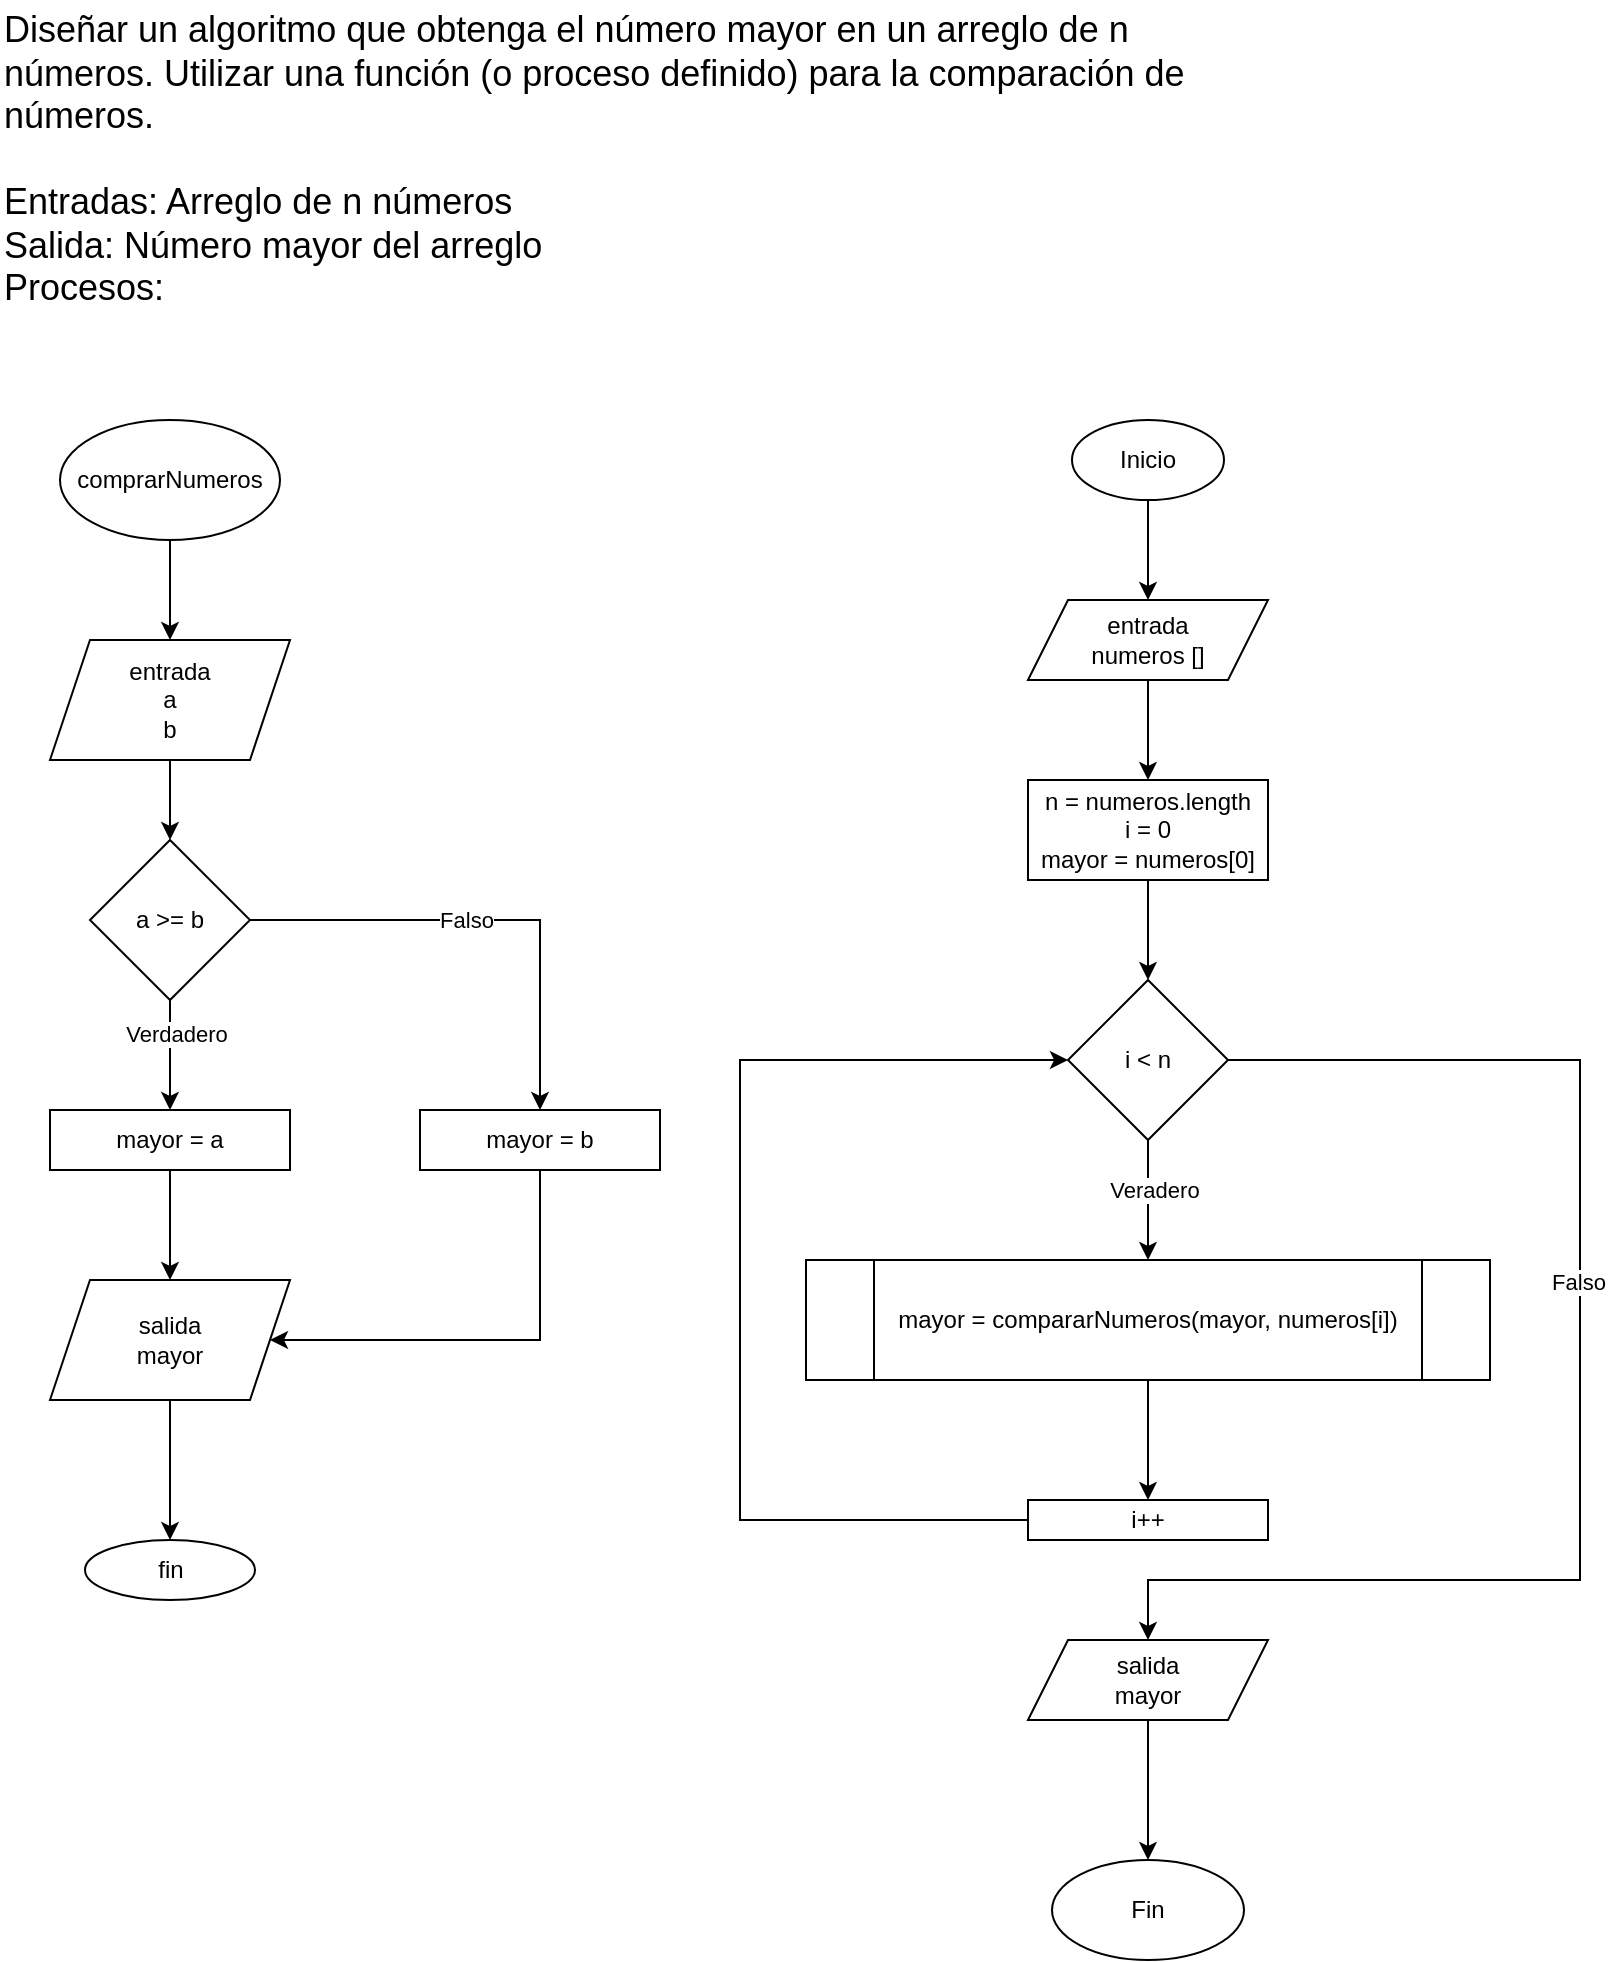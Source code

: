 <mxfile version="23.0.0" type="device">
  <diagram id="C5RBs43oDa-KdzZeNtuy" name="Page-1">
    <mxGraphModel dx="668" dy="379" grid="1" gridSize="10" guides="1" tooltips="1" connect="1" arrows="1" fold="1" page="1" pageScale="1" pageWidth="827" pageHeight="1169" math="0" shadow="0">
      <root>
        <mxCell id="WIyWlLk6GJQsqaUBKTNV-0" />
        <mxCell id="WIyWlLk6GJQsqaUBKTNV-1" parent="WIyWlLk6GJQsqaUBKTNV-0" />
        <mxCell id="QlWLT2auW_3UtxBJVVCV-0" value="Diseñar un algoritmo que obtenga el número mayor en un arreglo de n números. Utilizar una función (o proceso definido) para la comparación de números.&lt;br&gt;&lt;br&gt;Entradas: Arreglo de n números&lt;br&gt;Salida: Número mayor del arreglo&lt;br&gt;Procesos:&amp;nbsp;" style="text;html=1;strokeColor=none;fillColor=none;align=left;verticalAlign=middle;whiteSpace=wrap;rounded=0;fontSize=18;" vertex="1" parent="WIyWlLk6GJQsqaUBKTNV-1">
          <mxGeometry x="20" width="630" height="160" as="geometry" />
        </mxCell>
        <mxCell id="QlWLT2auW_3UtxBJVVCV-1" value="comprarNumeros" style="ellipse;whiteSpace=wrap;html=1;" vertex="1" parent="WIyWlLk6GJQsqaUBKTNV-1">
          <mxGeometry x="50" y="210" width="110" height="60" as="geometry" />
        </mxCell>
        <mxCell id="QlWLT2auW_3UtxBJVVCV-2" value="entrada&lt;br&gt;a&lt;br&gt;b" style="shape=parallelogram;perimeter=parallelogramPerimeter;whiteSpace=wrap;html=1;fixedSize=1;" vertex="1" parent="WIyWlLk6GJQsqaUBKTNV-1">
          <mxGeometry x="45" y="320" width="120" height="60" as="geometry" />
        </mxCell>
        <mxCell id="QlWLT2auW_3UtxBJVVCV-3" value="a &amp;gt;= b" style="rhombus;whiteSpace=wrap;html=1;" vertex="1" parent="WIyWlLk6GJQsqaUBKTNV-1">
          <mxGeometry x="65" y="420" width="80" height="80" as="geometry" />
        </mxCell>
        <mxCell id="QlWLT2auW_3UtxBJVVCV-4" value="mayor = a" style="rounded=0;whiteSpace=wrap;html=1;" vertex="1" parent="WIyWlLk6GJQsqaUBKTNV-1">
          <mxGeometry x="45" y="555" width="120" height="30" as="geometry" />
        </mxCell>
        <mxCell id="QlWLT2auW_3UtxBJVVCV-5" value="mayor = b" style="rounded=0;whiteSpace=wrap;html=1;" vertex="1" parent="WIyWlLk6GJQsqaUBKTNV-1">
          <mxGeometry x="230" y="555" width="120" height="30" as="geometry" />
        </mxCell>
        <mxCell id="QlWLT2auW_3UtxBJVVCV-6" value="salida&lt;br&gt;mayor" style="shape=parallelogram;perimeter=parallelogramPerimeter;whiteSpace=wrap;html=1;fixedSize=1;" vertex="1" parent="WIyWlLk6GJQsqaUBKTNV-1">
          <mxGeometry x="45" y="640" width="120" height="60" as="geometry" />
        </mxCell>
        <mxCell id="QlWLT2auW_3UtxBJVVCV-7" value="fin" style="ellipse;whiteSpace=wrap;html=1;" vertex="1" parent="WIyWlLk6GJQsqaUBKTNV-1">
          <mxGeometry x="62.5" y="770" width="85" height="30" as="geometry" />
        </mxCell>
        <mxCell id="QlWLT2auW_3UtxBJVVCV-8" value="" style="endArrow=classic;html=1;rounded=0;exitX=0.5;exitY=1;exitDx=0;exitDy=0;entryX=0.5;entryY=0;entryDx=0;entryDy=0;" edge="1" parent="WIyWlLk6GJQsqaUBKTNV-1" source="QlWLT2auW_3UtxBJVVCV-1" target="QlWLT2auW_3UtxBJVVCV-2">
          <mxGeometry width="50" height="50" relative="1" as="geometry">
            <mxPoint x="390" y="550" as="sourcePoint" />
            <mxPoint x="440" y="500" as="targetPoint" />
          </mxGeometry>
        </mxCell>
        <mxCell id="QlWLT2auW_3UtxBJVVCV-9" value="" style="endArrow=classic;html=1;rounded=0;exitX=0.5;exitY=1;exitDx=0;exitDy=0;entryX=0.5;entryY=0;entryDx=0;entryDy=0;" edge="1" parent="WIyWlLk6GJQsqaUBKTNV-1" source="QlWLT2auW_3UtxBJVVCV-2" target="QlWLT2auW_3UtxBJVVCV-3">
          <mxGeometry width="50" height="50" relative="1" as="geometry">
            <mxPoint x="390" y="550" as="sourcePoint" />
            <mxPoint x="440" y="500" as="targetPoint" />
          </mxGeometry>
        </mxCell>
        <mxCell id="QlWLT2auW_3UtxBJVVCV-10" value="" style="endArrow=classic;html=1;rounded=0;exitX=0.5;exitY=1;exitDx=0;exitDy=0;entryX=0.5;entryY=0;entryDx=0;entryDy=0;" edge="1" parent="WIyWlLk6GJQsqaUBKTNV-1" source="QlWLT2auW_3UtxBJVVCV-3" target="QlWLT2auW_3UtxBJVVCV-4">
          <mxGeometry width="50" height="50" relative="1" as="geometry">
            <mxPoint x="390" y="550" as="sourcePoint" />
            <mxPoint x="440" y="500" as="targetPoint" />
          </mxGeometry>
        </mxCell>
        <mxCell id="QlWLT2auW_3UtxBJVVCV-17" value="Verdadero" style="edgeLabel;html=1;align=center;verticalAlign=middle;resizable=0;points=[];" vertex="1" connectable="0" parent="QlWLT2auW_3UtxBJVVCV-10">
          <mxGeometry x="-0.382" y="3" relative="1" as="geometry">
            <mxPoint as="offset" />
          </mxGeometry>
        </mxCell>
        <mxCell id="QlWLT2auW_3UtxBJVVCV-11" value="" style="endArrow=classic;html=1;rounded=0;exitX=1;exitY=0.5;exitDx=0;exitDy=0;entryX=0.5;entryY=0;entryDx=0;entryDy=0;edgeStyle=orthogonalEdgeStyle;" edge="1" parent="WIyWlLk6GJQsqaUBKTNV-1" source="QlWLT2auW_3UtxBJVVCV-3" target="QlWLT2auW_3UtxBJVVCV-5">
          <mxGeometry width="50" height="50" relative="1" as="geometry">
            <mxPoint x="390" y="550" as="sourcePoint" />
            <mxPoint x="440" y="500" as="targetPoint" />
          </mxGeometry>
        </mxCell>
        <mxCell id="QlWLT2auW_3UtxBJVVCV-16" value="Falso" style="edgeLabel;html=1;align=center;verticalAlign=middle;resizable=0;points=[];" vertex="1" connectable="0" parent="QlWLT2auW_3UtxBJVVCV-11">
          <mxGeometry x="-0.1" y="-4" relative="1" as="geometry">
            <mxPoint y="-4" as="offset" />
          </mxGeometry>
        </mxCell>
        <mxCell id="QlWLT2auW_3UtxBJVVCV-12" value="" style="endArrow=classic;html=1;rounded=0;exitX=0.5;exitY=1;exitDx=0;exitDy=0;entryX=0.5;entryY=0;entryDx=0;entryDy=0;" edge="1" parent="WIyWlLk6GJQsqaUBKTNV-1" source="QlWLT2auW_3UtxBJVVCV-4" target="QlWLT2auW_3UtxBJVVCV-6">
          <mxGeometry width="50" height="50" relative="1" as="geometry">
            <mxPoint x="390" y="550" as="sourcePoint" />
            <mxPoint x="440" y="500" as="targetPoint" />
          </mxGeometry>
        </mxCell>
        <mxCell id="QlWLT2auW_3UtxBJVVCV-13" value="" style="endArrow=classic;html=1;rounded=0;exitX=0.5;exitY=1;exitDx=0;exitDy=0;entryX=0.5;entryY=0;entryDx=0;entryDy=0;" edge="1" parent="WIyWlLk6GJQsqaUBKTNV-1" source="QlWLT2auW_3UtxBJVVCV-6" target="QlWLT2auW_3UtxBJVVCV-7">
          <mxGeometry width="50" height="50" relative="1" as="geometry">
            <mxPoint x="390" y="550" as="sourcePoint" />
            <mxPoint x="440" y="500" as="targetPoint" />
          </mxGeometry>
        </mxCell>
        <mxCell id="QlWLT2auW_3UtxBJVVCV-14" value="" style="endArrow=classic;html=1;rounded=0;exitX=0.5;exitY=1;exitDx=0;exitDy=0;entryX=1;entryY=0.5;entryDx=0;entryDy=0;edgeStyle=orthogonalEdgeStyle;" edge="1" parent="WIyWlLk6GJQsqaUBKTNV-1" source="QlWLT2auW_3UtxBJVVCV-5" target="QlWLT2auW_3UtxBJVVCV-6">
          <mxGeometry width="50" height="50" relative="1" as="geometry">
            <mxPoint x="390" y="550" as="sourcePoint" />
            <mxPoint x="440" y="500" as="targetPoint" />
            <Array as="points">
              <mxPoint x="290" y="670" />
            </Array>
          </mxGeometry>
        </mxCell>
        <mxCell id="QlWLT2auW_3UtxBJVVCV-18" value="Inicio" style="ellipse;whiteSpace=wrap;html=1;" vertex="1" parent="WIyWlLk6GJQsqaUBKTNV-1">
          <mxGeometry x="556" y="210" width="76" height="40" as="geometry" />
        </mxCell>
        <mxCell id="QlWLT2auW_3UtxBJVVCV-19" value="entrada&lt;br&gt;numeros []" style="shape=parallelogram;perimeter=parallelogramPerimeter;whiteSpace=wrap;html=1;fixedSize=1;" vertex="1" parent="WIyWlLk6GJQsqaUBKTNV-1">
          <mxGeometry x="534" y="300" width="120" height="40" as="geometry" />
        </mxCell>
        <mxCell id="QlWLT2auW_3UtxBJVVCV-20" value="i &amp;lt; n" style="rhombus;whiteSpace=wrap;html=1;" vertex="1" parent="WIyWlLk6GJQsqaUBKTNV-1">
          <mxGeometry x="554" y="490" width="80" height="80" as="geometry" />
        </mxCell>
        <mxCell id="QlWLT2auW_3UtxBJVVCV-21" value="n = numeros.length&lt;br&gt;i = 0&lt;br&gt;mayor = numeros[0]" style="rounded=0;whiteSpace=wrap;html=1;" vertex="1" parent="WIyWlLk6GJQsqaUBKTNV-1">
          <mxGeometry x="534" y="390" width="120" height="50" as="geometry" />
        </mxCell>
        <mxCell id="QlWLT2auW_3UtxBJVVCV-22" value="mayor = compararNumeros(mayor, numeros[i])" style="shape=process;whiteSpace=wrap;html=1;backgroundOutline=1;" vertex="1" parent="WIyWlLk6GJQsqaUBKTNV-1">
          <mxGeometry x="423" y="630" width="342" height="60" as="geometry" />
        </mxCell>
        <mxCell id="QlWLT2auW_3UtxBJVVCV-23" value="i++" style="rounded=0;whiteSpace=wrap;html=1;" vertex="1" parent="WIyWlLk6GJQsqaUBKTNV-1">
          <mxGeometry x="534" y="750" width="120" height="20" as="geometry" />
        </mxCell>
        <mxCell id="QlWLT2auW_3UtxBJVVCV-24" value="" style="endArrow=classic;html=1;rounded=0;entryX=0.5;entryY=0;entryDx=0;entryDy=0;exitX=0.5;exitY=1;exitDx=0;exitDy=0;" edge="1" parent="WIyWlLk6GJQsqaUBKTNV-1" source="QlWLT2auW_3UtxBJVVCV-18" target="QlWLT2auW_3UtxBJVVCV-19">
          <mxGeometry width="50" height="50" relative="1" as="geometry">
            <mxPoint x="390" y="550" as="sourcePoint" />
            <mxPoint x="440" y="500" as="targetPoint" />
          </mxGeometry>
        </mxCell>
        <mxCell id="QlWLT2auW_3UtxBJVVCV-25" value="" style="endArrow=classic;html=1;rounded=0;entryX=0.5;entryY=0;entryDx=0;entryDy=0;exitX=0.5;exitY=1;exitDx=0;exitDy=0;" edge="1" parent="WIyWlLk6GJQsqaUBKTNV-1" source="QlWLT2auW_3UtxBJVVCV-19" target="QlWLT2auW_3UtxBJVVCV-21">
          <mxGeometry width="50" height="50" relative="1" as="geometry">
            <mxPoint x="390" y="550" as="sourcePoint" />
            <mxPoint x="440" y="500" as="targetPoint" />
          </mxGeometry>
        </mxCell>
        <mxCell id="QlWLT2auW_3UtxBJVVCV-26" value="" style="endArrow=classic;html=1;rounded=0;entryX=0.5;entryY=0;entryDx=0;entryDy=0;exitX=0.5;exitY=1;exitDx=0;exitDy=0;" edge="1" parent="WIyWlLk6GJQsqaUBKTNV-1" source="QlWLT2auW_3UtxBJVVCV-20" target="QlWLT2auW_3UtxBJVVCV-22">
          <mxGeometry width="50" height="50" relative="1" as="geometry">
            <mxPoint x="390" y="550" as="sourcePoint" />
            <mxPoint x="440" y="500" as="targetPoint" />
            <Array as="points" />
          </mxGeometry>
        </mxCell>
        <mxCell id="QlWLT2auW_3UtxBJVVCV-32" value="Veradero" style="edgeLabel;html=1;align=center;verticalAlign=middle;resizable=0;points=[];" vertex="1" connectable="0" parent="QlWLT2auW_3UtxBJVVCV-26">
          <mxGeometry x="-0.167" y="3" relative="1" as="geometry">
            <mxPoint as="offset" />
          </mxGeometry>
        </mxCell>
        <mxCell id="QlWLT2auW_3UtxBJVVCV-27" value="" style="endArrow=classic;html=1;rounded=0;entryX=0.5;entryY=0;entryDx=0;entryDy=0;exitX=0.5;exitY=1;exitDx=0;exitDy=0;" edge="1" parent="WIyWlLk6GJQsqaUBKTNV-1" source="QlWLT2auW_3UtxBJVVCV-21" target="QlWLT2auW_3UtxBJVVCV-20">
          <mxGeometry width="50" height="50" relative="1" as="geometry">
            <mxPoint x="390" y="550" as="sourcePoint" />
            <mxPoint x="440" y="500" as="targetPoint" />
          </mxGeometry>
        </mxCell>
        <mxCell id="QlWLT2auW_3UtxBJVVCV-28" value="" style="endArrow=classic;html=1;rounded=0;entryX=0.5;entryY=0;entryDx=0;entryDy=0;exitX=0.5;exitY=1;exitDx=0;exitDy=0;" edge="1" parent="WIyWlLk6GJQsqaUBKTNV-1" source="QlWLT2auW_3UtxBJVVCV-22" target="QlWLT2auW_3UtxBJVVCV-23">
          <mxGeometry width="50" height="50" relative="1" as="geometry">
            <mxPoint x="390" y="550" as="sourcePoint" />
            <mxPoint x="440" y="500" as="targetPoint" />
          </mxGeometry>
        </mxCell>
        <mxCell id="QlWLT2auW_3UtxBJVVCV-29" value="" style="endArrow=classic;html=1;rounded=0;exitX=0;exitY=0.5;exitDx=0;exitDy=0;entryX=0;entryY=0.5;entryDx=0;entryDy=0;edgeStyle=orthogonalEdgeStyle;" edge="1" parent="WIyWlLk6GJQsqaUBKTNV-1" source="QlWLT2auW_3UtxBJVVCV-23" target="QlWLT2auW_3UtxBJVVCV-20">
          <mxGeometry width="50" height="50" relative="1" as="geometry">
            <mxPoint x="390" y="550" as="sourcePoint" />
            <mxPoint x="440" y="500" as="targetPoint" />
            <Array as="points">
              <mxPoint x="390" y="760" />
              <mxPoint x="390" y="530" />
            </Array>
          </mxGeometry>
        </mxCell>
        <mxCell id="QlWLT2auW_3UtxBJVVCV-30" value="salida&lt;br&gt;mayor" style="shape=parallelogram;perimeter=parallelogramPerimeter;whiteSpace=wrap;html=1;fixedSize=1;" vertex="1" parent="WIyWlLk6GJQsqaUBKTNV-1">
          <mxGeometry x="534" y="820" width="120" height="40" as="geometry" />
        </mxCell>
        <mxCell id="QlWLT2auW_3UtxBJVVCV-31" value="" style="endArrow=classic;html=1;rounded=0;entryX=0.5;entryY=0;entryDx=0;entryDy=0;exitX=1;exitY=0.5;exitDx=0;exitDy=0;edgeStyle=orthogonalEdgeStyle;" edge="1" parent="WIyWlLk6GJQsqaUBKTNV-1" source="QlWLT2auW_3UtxBJVVCV-20" target="QlWLT2auW_3UtxBJVVCV-30">
          <mxGeometry width="50" height="50" relative="1" as="geometry">
            <mxPoint x="390" y="670" as="sourcePoint" />
            <mxPoint x="440" y="620" as="targetPoint" />
            <Array as="points">
              <mxPoint x="810" y="530" />
              <mxPoint x="810" y="790" />
              <mxPoint x="594" y="790" />
            </Array>
          </mxGeometry>
        </mxCell>
        <mxCell id="QlWLT2auW_3UtxBJVVCV-33" value="Falso" style="edgeLabel;html=1;align=center;verticalAlign=middle;resizable=0;points=[];" vertex="1" connectable="0" parent="QlWLT2auW_3UtxBJVVCV-31">
          <mxGeometry x="-0.158" y="-1" relative="1" as="geometry">
            <mxPoint as="offset" />
          </mxGeometry>
        </mxCell>
        <mxCell id="QlWLT2auW_3UtxBJVVCV-34" value="Fin" style="ellipse;whiteSpace=wrap;html=1;" vertex="1" parent="WIyWlLk6GJQsqaUBKTNV-1">
          <mxGeometry x="546" y="930" width="96" height="50" as="geometry" />
        </mxCell>
        <mxCell id="QlWLT2auW_3UtxBJVVCV-35" value="" style="endArrow=classic;html=1;rounded=0;entryX=0.5;entryY=0;entryDx=0;entryDy=0;exitX=0.5;exitY=1;exitDx=0;exitDy=0;" edge="1" parent="WIyWlLk6GJQsqaUBKTNV-1" source="QlWLT2auW_3UtxBJVVCV-30" target="QlWLT2auW_3UtxBJVVCV-34">
          <mxGeometry width="50" height="50" relative="1" as="geometry">
            <mxPoint x="390" y="670" as="sourcePoint" />
            <mxPoint x="440" y="620" as="targetPoint" />
          </mxGeometry>
        </mxCell>
      </root>
    </mxGraphModel>
  </diagram>
</mxfile>
